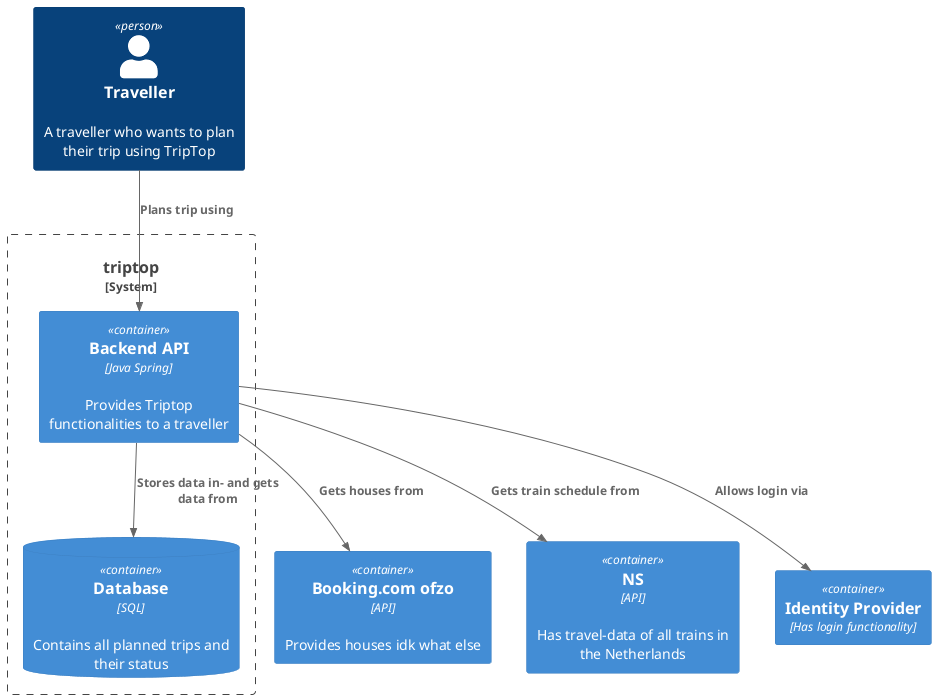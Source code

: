 @startuml
'!include https://raw.githubusercontent.com/plantuml-stdlib/C4-PlantUML/master/C4_Container.puml
!include <C4/C4>
!include <C4/C4_Context>
!include <C4/C4_Container>

'Container(WebApp, "Webapplicatie", $techn="javascript ofzo", $descr="Provides Triptop functionalities to a traveller using the webbrowser")



Person(Traveller, "Traveller", $descr="A traveller who wants to plan their trip using TripTop")
System_Boundary("key_boundary", "triptop", $tags="") {

Container(Backend, "Backend API", $techn="Java Spring", $descr="Provides Triptop functionalities to a traveller")
ContainerDb(Database, "Database", $techn="SQL", $descr="Contains all planned trips and their status")

 }
Container(Booking, "Booking.com ofzo", $techn="API", $descr="Provides houses idk what else")
Container(NS, "NS", $techn="API", $descr="Has travel-data of all trains in the Netherlands")
Container(IdentityProvider, "Identity Provider", "Has login functionality")


Rel(Backend, IdentityProvider, "Allows login via")
Rel(Traveller, Backend, "Plans trip using")
Rel(Backend, Database, "Stores data in- and gets data from")
Rel(Backend, Booking, "Gets houses from")
Rel(Backend, NS, "Gets train schedule from")
@enduml

